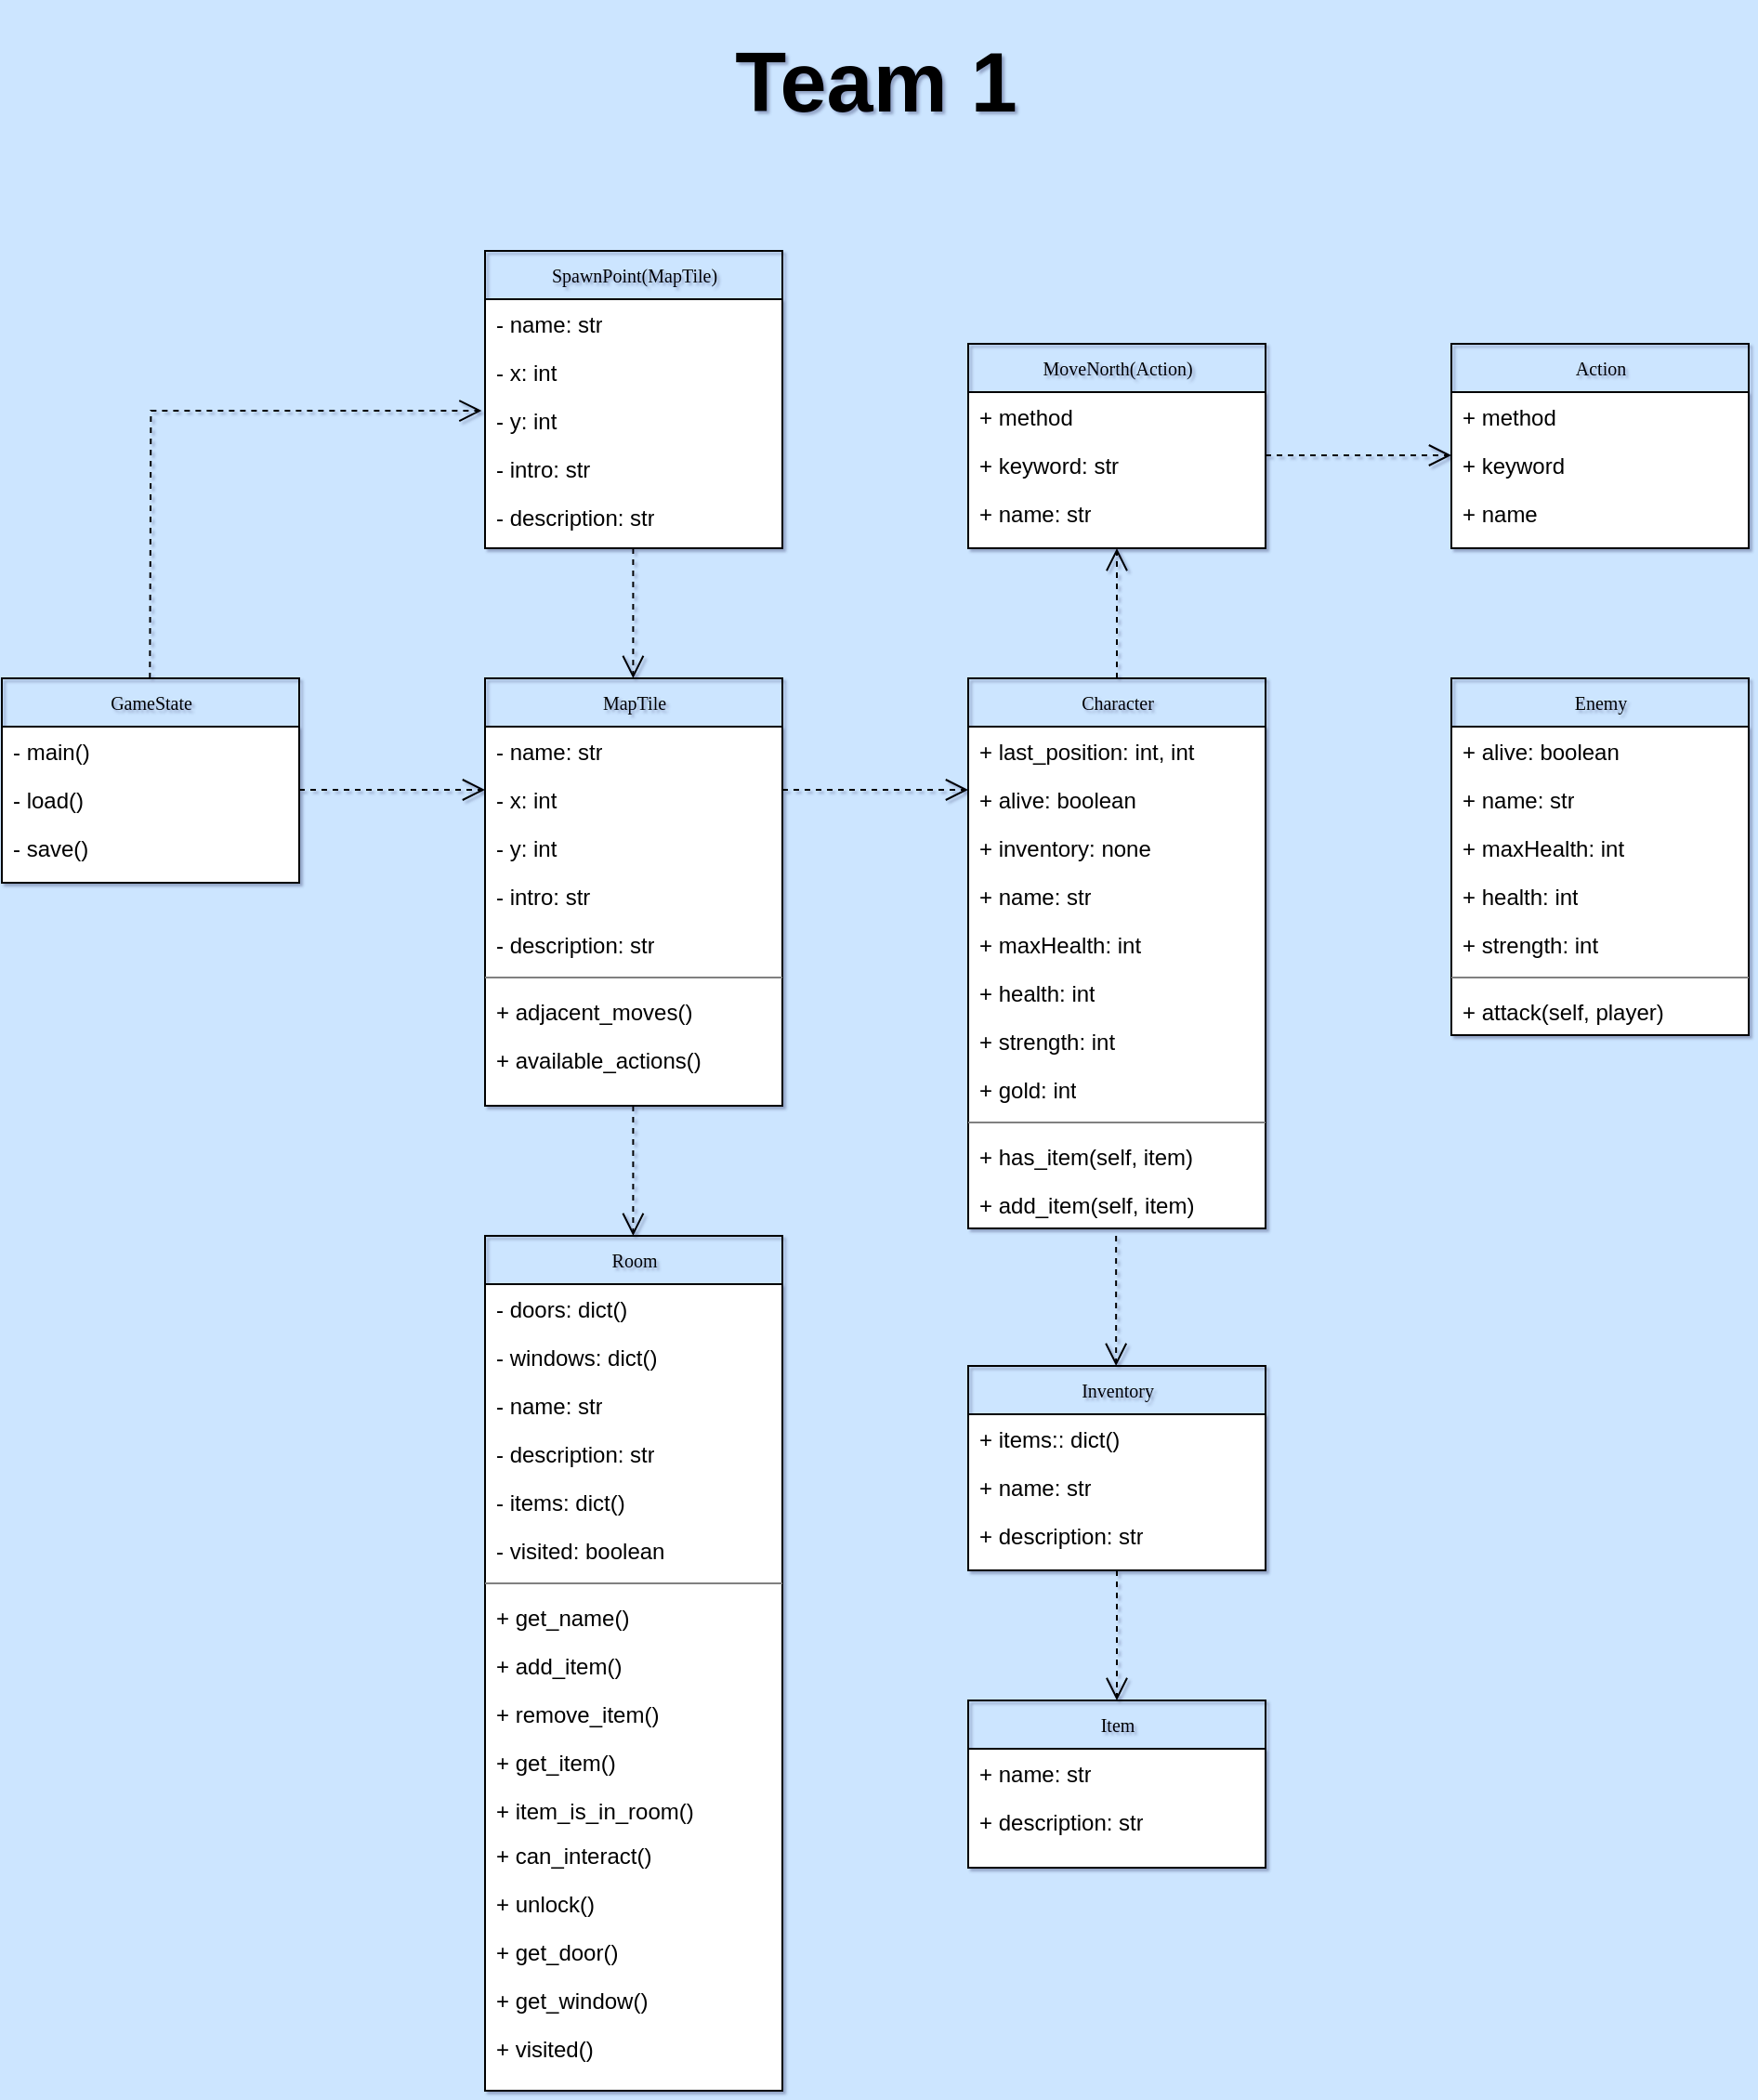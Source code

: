 <mxfile version="15.4.3" type="device"><diagram name="Page-1" id="c4acf3e9-155e-7222-9cf6-157b1a14988f"><mxGraphModel dx="2370" dy="1317" grid="0" gridSize="10" guides="1" tooltips="1" connect="1" arrows="1" fold="1" page="1" pageScale="1" pageWidth="1100" pageHeight="1300" background="#CCE5FF" math="0" shadow="1"><root><mxCell id="0"/><mxCell id="1" parent="0"/><mxCell id="17acba5748e5396b-2" value="Character" style="swimlane;html=1;fontStyle=0;childLayout=stackLayout;horizontal=1;startSize=26;fillColor=none;horizontalStack=0;resizeParent=1;resizeLast=0;collapsible=1;marginBottom=0;swimlaneFillColor=#ffffff;rounded=0;shadow=0;comic=0;labelBackgroundColor=none;strokeWidth=1;fontFamily=Verdana;fontSize=10;align=center;" parent="1" vertex="1"><mxGeometry x="600" y="429" width="160" height="296" as="geometry"/></mxCell><mxCell id="17acba5748e5396b-3" value="+ last_position: int, int&amp;nbsp;" style="text;html=1;strokeColor=none;fillColor=none;align=left;verticalAlign=top;spacingLeft=4;spacingRight=4;whiteSpace=wrap;overflow=hidden;rotatable=0;points=[[0,0.5],[1,0.5]];portConstraint=eastwest;" parent="17acba5748e5396b-2" vertex="1"><mxGeometry y="26" width="160" height="26" as="geometry"/></mxCell><mxCell id="17acba5748e5396b-4" value="+ alive: boolean" style="text;html=1;strokeColor=none;fillColor=none;align=left;verticalAlign=top;spacingLeft=4;spacingRight=4;whiteSpace=wrap;overflow=hidden;rotatable=0;points=[[0,0.5],[1,0.5]];portConstraint=eastwest;" parent="17acba5748e5396b-2" vertex="1"><mxGeometry y="52" width="160" height="26" as="geometry"/></mxCell><mxCell id="17acba5748e5396b-6" value="+ inventory: none" style="text;html=1;strokeColor=none;fillColor=none;align=left;verticalAlign=top;spacingLeft=4;spacingRight=4;whiteSpace=wrap;overflow=hidden;rotatable=0;points=[[0,0.5],[1,0.5]];portConstraint=eastwest;" parent="17acba5748e5396b-2" vertex="1"><mxGeometry y="78" width="160" height="26" as="geometry"/></mxCell><mxCell id="17acba5748e5396b-9" value="+ name: str" style="text;html=1;strokeColor=none;fillColor=none;align=left;verticalAlign=top;spacingLeft=4;spacingRight=4;whiteSpace=wrap;overflow=hidden;rotatable=0;points=[[0,0.5],[1,0.5]];portConstraint=eastwest;" parent="17acba5748e5396b-2" vertex="1"><mxGeometry y="104" width="160" height="26" as="geometry"/></mxCell><mxCell id="17acba5748e5396b-10" value="+ maxHealth: int" style="text;html=1;strokeColor=none;fillColor=none;align=left;verticalAlign=top;spacingLeft=4;spacingRight=4;whiteSpace=wrap;overflow=hidden;rotatable=0;points=[[0,0.5],[1,0.5]];portConstraint=eastwest;" parent="17acba5748e5396b-2" vertex="1"><mxGeometry y="130" width="160" height="26" as="geometry"/></mxCell><mxCell id="nHeyxt54QId-6FyE8QUF-78" value="+ health: int" style="text;html=1;strokeColor=none;fillColor=none;align=left;verticalAlign=top;spacingLeft=4;spacingRight=4;whiteSpace=wrap;overflow=hidden;rotatable=0;points=[[0,0.5],[1,0.5]];portConstraint=eastwest;" vertex="1" parent="17acba5748e5396b-2"><mxGeometry y="156" width="160" height="26" as="geometry"/></mxCell><mxCell id="nHeyxt54QId-6FyE8QUF-49" value="+ strength: int" style="text;html=1;strokeColor=none;fillColor=none;align=left;verticalAlign=top;spacingLeft=4;spacingRight=4;whiteSpace=wrap;overflow=hidden;rotatable=0;points=[[0,0.5],[1,0.5]];portConstraint=eastwest;" vertex="1" parent="17acba5748e5396b-2"><mxGeometry y="182" width="160" height="26" as="geometry"/></mxCell><mxCell id="17acba5748e5396b-8" value="+ gold: int" style="text;html=1;strokeColor=none;fillColor=none;align=left;verticalAlign=top;spacingLeft=4;spacingRight=4;whiteSpace=wrap;overflow=hidden;rotatable=0;points=[[0,0.5],[1,0.5]];portConstraint=eastwest;" parent="17acba5748e5396b-2" vertex="1"><mxGeometry y="208" width="160" height="26" as="geometry"/></mxCell><mxCell id="nHeyxt54QId-6FyE8QUF-61" value="" style="line;strokeWidth=1;html=1;perimeter=backbonePerimeter;points=[];outlineConnect=0;strokeColor=#808080;" vertex="1" parent="17acba5748e5396b-2"><mxGeometry y="234" width="160" height="10" as="geometry"/></mxCell><mxCell id="nHeyxt54QId-6FyE8QUF-63" value="+ has_item(self, item)" style="text;html=1;strokeColor=none;fillColor=none;align=left;verticalAlign=top;spacingLeft=4;spacingRight=4;whiteSpace=wrap;overflow=hidden;rotatable=0;points=[[0,0.5],[1,0.5]];portConstraint=eastwest;" vertex="1" parent="17acba5748e5396b-2"><mxGeometry y="244" width="160" height="26" as="geometry"/></mxCell><mxCell id="nHeyxt54QId-6FyE8QUF-64" value="+ add_item(self, item)" style="text;html=1;strokeColor=none;fillColor=none;align=left;verticalAlign=top;spacingLeft=4;spacingRight=4;whiteSpace=wrap;overflow=hidden;rotatable=0;points=[[0,0.5],[1,0.5]];portConstraint=eastwest;" vertex="1" parent="17acba5748e5396b-2"><mxGeometry y="270" width="160" height="26" as="geometry"/></mxCell><mxCell id="17acba5748e5396b-20" value="GameState" style="swimlane;html=1;fontStyle=0;childLayout=stackLayout;horizontal=1;startSize=26;fillColor=none;horizontalStack=0;resizeParent=1;resizeLast=0;collapsible=1;marginBottom=0;swimlaneFillColor=#ffffff;rounded=0;shadow=0;comic=0;labelBackgroundColor=none;strokeWidth=1;fontFamily=Verdana;fontSize=10;align=center;" parent="1" vertex="1"><mxGeometry x="80" y="429" width="160" height="110" as="geometry"/></mxCell><mxCell id="nHeyxt54QId-6FyE8QUF-81" value="- main()" style="text;html=1;strokeColor=none;fillColor=none;align=left;verticalAlign=top;spacingLeft=4;spacingRight=4;whiteSpace=wrap;overflow=hidden;rotatable=0;points=[[0,0.5],[1,0.5]];portConstraint=eastwest;" vertex="1" parent="17acba5748e5396b-20"><mxGeometry y="26" width="160" height="26" as="geometry"/></mxCell><mxCell id="nHeyxt54QId-6FyE8QUF-6" value="- load()" style="text;html=1;strokeColor=none;fillColor=none;align=left;verticalAlign=top;spacingLeft=4;spacingRight=4;whiteSpace=wrap;overflow=hidden;rotatable=0;points=[[0,0.5],[1,0.5]];portConstraint=eastwest;" vertex="1" parent="17acba5748e5396b-20"><mxGeometry y="52" width="160" height="26" as="geometry"/></mxCell><mxCell id="nHeyxt54QId-6FyE8QUF-80" value="- save()" style="text;html=1;strokeColor=none;fillColor=none;align=left;verticalAlign=top;spacingLeft=4;spacingRight=4;whiteSpace=wrap;overflow=hidden;rotatable=0;points=[[0,0.5],[1,0.5]];portConstraint=eastwest;" vertex="1" parent="17acba5748e5396b-20"><mxGeometry y="78" width="160" height="26" as="geometry"/></mxCell><mxCell id="17acba5748e5396b-30" value="Inventory" style="swimlane;html=1;fontStyle=0;childLayout=stackLayout;horizontal=1;startSize=26;fillColor=none;horizontalStack=0;resizeParent=1;resizeLast=0;collapsible=1;marginBottom=0;swimlaneFillColor=#ffffff;rounded=0;shadow=0;comic=0;labelBackgroundColor=none;strokeWidth=1;fontFamily=Verdana;fontSize=10;align=center;" parent="1" vertex="1"><mxGeometry x="600" y="799" width="160" height="110" as="geometry"/></mxCell><mxCell id="17acba5748e5396b-31" value="+ items:: dict()" style="text;html=1;strokeColor=none;fillColor=none;align=left;verticalAlign=top;spacingLeft=4;spacingRight=4;whiteSpace=wrap;overflow=hidden;rotatable=0;points=[[0,0.5],[1,0.5]];portConstraint=eastwest;" parent="17acba5748e5396b-30" vertex="1"><mxGeometry y="26" width="160" height="26" as="geometry"/></mxCell><mxCell id="nHeyxt54QId-6FyE8QUF-55" value="+ name: str" style="text;html=1;strokeColor=none;fillColor=none;align=left;verticalAlign=top;spacingLeft=4;spacingRight=4;whiteSpace=wrap;overflow=hidden;rotatable=0;points=[[0,0.5],[1,0.5]];portConstraint=eastwest;" vertex="1" parent="17acba5748e5396b-30"><mxGeometry y="52" width="160" height="26" as="geometry"/></mxCell><mxCell id="nHeyxt54QId-6FyE8QUF-56" value="+ description: str" style="text;html=1;strokeColor=none;fillColor=none;align=left;verticalAlign=top;spacingLeft=4;spacingRight=4;whiteSpace=wrap;overflow=hidden;rotatable=0;points=[[0,0.5],[1,0.5]];portConstraint=eastwest;" vertex="1" parent="17acba5748e5396b-30"><mxGeometry y="78" width="160" height="26" as="geometry"/></mxCell><mxCell id="5d2195bd80daf111-1" value="Action" style="swimlane;html=1;fontStyle=0;childLayout=stackLayout;horizontal=1;startSize=26;fillColor=none;horizontalStack=0;resizeParent=1;resizeLast=0;collapsible=1;marginBottom=0;swimlaneFillColor=#ffffff;rounded=0;shadow=0;comic=0;labelBackgroundColor=none;strokeWidth=1;fontFamily=Verdana;fontSize=10;align=center;" parent="1" vertex="1"><mxGeometry x="860" y="249" width="160" height="110" as="geometry"/></mxCell><mxCell id="5d2195bd80daf111-2" value="+ method" style="text;html=1;strokeColor=none;fillColor=none;align=left;verticalAlign=top;spacingLeft=4;spacingRight=4;whiteSpace=wrap;overflow=hidden;rotatable=0;points=[[0,0.5],[1,0.5]];portConstraint=eastwest;" parent="5d2195bd80daf111-1" vertex="1"><mxGeometry y="26" width="160" height="26" as="geometry"/></mxCell><mxCell id="5d2195bd80daf111-3" value="+ keyword" style="text;html=1;strokeColor=none;fillColor=none;align=left;verticalAlign=top;spacingLeft=4;spacingRight=4;whiteSpace=wrap;overflow=hidden;rotatable=0;points=[[0,0.5],[1,0.5]];portConstraint=eastwest;" parent="5d2195bd80daf111-1" vertex="1"><mxGeometry y="52" width="160" height="26" as="geometry"/></mxCell><mxCell id="5d2195bd80daf111-4" value="+ name" style="text;html=1;strokeColor=none;fillColor=none;align=left;verticalAlign=top;spacingLeft=4;spacingRight=4;whiteSpace=wrap;overflow=hidden;rotatable=0;points=[[0,0.5],[1,0.5]];portConstraint=eastwest;" parent="5d2195bd80daf111-1" vertex="1"><mxGeometry y="78" width="160" height="26" as="geometry"/></mxCell><mxCell id="5d2195bd80daf111-31" style="edgeStyle=orthogonalEdgeStyle;rounded=0;html=1;dashed=1;labelBackgroundColor=none;startFill=0;endArrow=open;endFill=0;endSize=10;fontFamily=Verdana;fontSize=10;" parent="1" edge="1"><mxGeometry relative="1" as="geometry"><Array as="points"><mxPoint x="340" y="489"/><mxPoint x="340" y="489"/></Array><mxPoint x="240" y="489" as="sourcePoint"/><mxPoint x="340" y="489" as="targetPoint"/></mxGeometry></mxCell><mxCell id="nHeyxt54QId-6FyE8QUF-7" value="Room" style="swimlane;html=1;fontStyle=0;childLayout=stackLayout;horizontal=1;startSize=26;fillColor=none;horizontalStack=0;resizeParent=1;resizeLast=0;collapsible=1;marginBottom=0;swimlaneFillColor=#ffffff;rounded=0;shadow=0;comic=0;labelBackgroundColor=none;strokeWidth=1;fontFamily=Verdana;fontSize=10;align=center;" vertex="1" parent="1"><mxGeometry x="340" y="729" width="160" height="460" as="geometry"/></mxCell><mxCell id="nHeyxt54QId-6FyE8QUF-8" value="- doors: dict()" style="text;html=1;strokeColor=none;fillColor=none;align=left;verticalAlign=top;spacingLeft=4;spacingRight=4;whiteSpace=wrap;overflow=hidden;rotatable=0;points=[[0,0.5],[1,0.5]];portConstraint=eastwest;" vertex="1" parent="nHeyxt54QId-6FyE8QUF-7"><mxGeometry y="26" width="160" height="26" as="geometry"/></mxCell><mxCell id="nHeyxt54QId-6FyE8QUF-10" value="- windows: dict()" style="text;html=1;strokeColor=none;fillColor=none;align=left;verticalAlign=top;spacingLeft=4;spacingRight=4;whiteSpace=wrap;overflow=hidden;rotatable=0;points=[[0,0.5],[1,0.5]];portConstraint=eastwest;" vertex="1" parent="nHeyxt54QId-6FyE8QUF-7"><mxGeometry y="52" width="160" height="26" as="geometry"/></mxCell><mxCell id="nHeyxt54QId-6FyE8QUF-15" value="- name: str" style="text;html=1;strokeColor=none;fillColor=none;align=left;verticalAlign=top;spacingLeft=4;spacingRight=4;whiteSpace=wrap;overflow=hidden;rotatable=0;points=[[0,0.5],[1,0.5]];portConstraint=eastwest;" vertex="1" parent="nHeyxt54QId-6FyE8QUF-7"><mxGeometry y="78" width="160" height="26" as="geometry"/></mxCell><mxCell id="nHeyxt54QId-6FyE8QUF-16" value="- description: str" style="text;html=1;strokeColor=none;fillColor=none;align=left;verticalAlign=top;spacingLeft=4;spacingRight=4;whiteSpace=wrap;overflow=hidden;rotatable=0;points=[[0,0.5],[1,0.5]];portConstraint=eastwest;" vertex="1" parent="nHeyxt54QId-6FyE8QUF-7"><mxGeometry y="104" width="160" height="26" as="geometry"/></mxCell><mxCell id="nHeyxt54QId-6FyE8QUF-11" value="- items: dict()" style="text;html=1;strokeColor=none;fillColor=none;align=left;verticalAlign=top;spacingLeft=4;spacingRight=4;whiteSpace=wrap;overflow=hidden;rotatable=0;points=[[0,0.5],[1,0.5]];portConstraint=eastwest;" vertex="1" parent="nHeyxt54QId-6FyE8QUF-7"><mxGeometry y="130" width="160" height="26" as="geometry"/></mxCell><mxCell id="nHeyxt54QId-6FyE8QUF-17" value="- visited: boolean" style="text;html=1;strokeColor=none;fillColor=none;align=left;verticalAlign=top;spacingLeft=4;spacingRight=4;whiteSpace=wrap;overflow=hidden;rotatable=0;points=[[0,0.5],[1,0.5]];portConstraint=eastwest;" vertex="1" parent="nHeyxt54QId-6FyE8QUF-7"><mxGeometry y="156" width="160" height="26" as="geometry"/></mxCell><mxCell id="nHeyxt54QId-6FyE8QUF-9" value="" style="line;strokeWidth=1;html=1;perimeter=backbonePerimeter;points=[];outlineConnect=0;strokeColor=#808080;" vertex="1" parent="nHeyxt54QId-6FyE8QUF-7"><mxGeometry y="182" width="160" height="10" as="geometry"/></mxCell><mxCell id="nHeyxt54QId-6FyE8QUF-12" value="+ get_name()" style="text;html=1;strokeColor=none;fillColor=none;align=left;verticalAlign=top;spacingLeft=4;spacingRight=4;whiteSpace=wrap;overflow=hidden;rotatable=0;points=[[0,0.5],[1,0.5]];portConstraint=eastwest;" vertex="1" parent="nHeyxt54QId-6FyE8QUF-7"><mxGeometry y="192" width="160" height="26" as="geometry"/></mxCell><mxCell id="nHeyxt54QId-6FyE8QUF-13" value="+ add_item()" style="text;html=1;strokeColor=none;fillColor=none;align=left;verticalAlign=top;spacingLeft=4;spacingRight=4;whiteSpace=wrap;overflow=hidden;rotatable=0;points=[[0,0.5],[1,0.5]];portConstraint=eastwest;" vertex="1" parent="nHeyxt54QId-6FyE8QUF-7"><mxGeometry y="218" width="160" height="26" as="geometry"/></mxCell><mxCell id="nHeyxt54QId-6FyE8QUF-19" value="+ remove_item()" style="text;html=1;strokeColor=none;fillColor=none;align=left;verticalAlign=top;spacingLeft=4;spacingRight=4;whiteSpace=wrap;overflow=hidden;rotatable=0;points=[[0,0.5],[1,0.5]];portConstraint=eastwest;" vertex="1" parent="nHeyxt54QId-6FyE8QUF-7"><mxGeometry y="244" width="160" height="26" as="geometry"/></mxCell><mxCell id="nHeyxt54QId-6FyE8QUF-20" value="+ get_item()" style="text;html=1;strokeColor=none;fillColor=none;align=left;verticalAlign=top;spacingLeft=4;spacingRight=4;whiteSpace=wrap;overflow=hidden;rotatable=0;points=[[0,0.5],[1,0.5]];portConstraint=eastwest;" vertex="1" parent="nHeyxt54QId-6FyE8QUF-7"><mxGeometry y="270" width="160" height="26" as="geometry"/></mxCell><mxCell id="nHeyxt54QId-6FyE8QUF-21" value="+ item_is_in_room()" style="text;html=1;strokeColor=none;fillColor=none;align=left;verticalAlign=top;spacingLeft=4;spacingRight=4;whiteSpace=wrap;overflow=hidden;rotatable=0;points=[[0,0.5],[1,0.5]];portConstraint=eastwest;" vertex="1" parent="nHeyxt54QId-6FyE8QUF-7"><mxGeometry y="296" width="160" height="24" as="geometry"/></mxCell><mxCell id="nHeyxt54QId-6FyE8QUF-22" value="+ can_interact()" style="text;html=1;strokeColor=none;fillColor=none;align=left;verticalAlign=top;spacingLeft=4;spacingRight=4;whiteSpace=wrap;overflow=hidden;rotatable=0;points=[[0,0.5],[1,0.5]];portConstraint=eastwest;" vertex="1" parent="nHeyxt54QId-6FyE8QUF-7"><mxGeometry y="320" width="160" height="26" as="geometry"/></mxCell><mxCell id="nHeyxt54QId-6FyE8QUF-23" value="+ unlock()" style="text;html=1;strokeColor=none;fillColor=none;align=left;verticalAlign=top;spacingLeft=4;spacingRight=4;whiteSpace=wrap;overflow=hidden;rotatable=0;points=[[0,0.5],[1,0.5]];portConstraint=eastwest;" vertex="1" parent="nHeyxt54QId-6FyE8QUF-7"><mxGeometry y="346" width="160" height="26" as="geometry"/></mxCell><mxCell id="nHeyxt54QId-6FyE8QUF-24" value="+ get_door()" style="text;html=1;strokeColor=none;fillColor=none;align=left;verticalAlign=top;spacingLeft=4;spacingRight=4;whiteSpace=wrap;overflow=hidden;rotatable=0;points=[[0,0.5],[1,0.5]];portConstraint=eastwest;" vertex="1" parent="nHeyxt54QId-6FyE8QUF-7"><mxGeometry y="372" width="160" height="26" as="geometry"/></mxCell><mxCell id="nHeyxt54QId-6FyE8QUF-25" value="+ get_window()" style="text;html=1;strokeColor=none;fillColor=none;align=left;verticalAlign=top;spacingLeft=4;spacingRight=4;whiteSpace=wrap;overflow=hidden;rotatable=0;points=[[0,0.5],[1,0.5]];portConstraint=eastwest;" vertex="1" parent="nHeyxt54QId-6FyE8QUF-7"><mxGeometry y="398" width="160" height="26" as="geometry"/></mxCell><mxCell id="nHeyxt54QId-6FyE8QUF-26" value="+ visited()" style="text;html=1;strokeColor=none;fillColor=none;align=left;verticalAlign=top;spacingLeft=4;spacingRight=4;whiteSpace=wrap;overflow=hidden;rotatable=0;points=[[0,0.5],[1,0.5]];portConstraint=eastwest;" vertex="1" parent="nHeyxt54QId-6FyE8QUF-7"><mxGeometry y="424" width="160" height="26" as="geometry"/></mxCell><mxCell id="nHeyxt54QId-6FyE8QUF-27" value="MapTile" style="swimlane;html=1;fontStyle=0;childLayout=stackLayout;horizontal=1;startSize=26;fillColor=none;horizontalStack=0;resizeParent=1;resizeLast=0;collapsible=1;marginBottom=0;swimlaneFillColor=#ffffff;rounded=0;shadow=0;comic=0;labelBackgroundColor=none;strokeWidth=1;fontFamily=Verdana;fontSize=10;align=center;" vertex="1" parent="1"><mxGeometry x="340" y="429" width="160" height="230" as="geometry"/></mxCell><mxCell id="nHeyxt54QId-6FyE8QUF-28" value="- name: str&lt;br&gt;" style="text;html=1;strokeColor=none;fillColor=none;align=left;verticalAlign=top;spacingLeft=4;spacingRight=4;whiteSpace=wrap;overflow=hidden;rotatable=0;points=[[0,0.5],[1,0.5]];portConstraint=eastwest;" vertex="1" parent="nHeyxt54QId-6FyE8QUF-27"><mxGeometry y="26" width="160" height="26" as="geometry"/></mxCell><mxCell id="nHeyxt54QId-6FyE8QUF-30" value="- x: int" style="text;html=1;strokeColor=none;fillColor=none;align=left;verticalAlign=top;spacingLeft=4;spacingRight=4;whiteSpace=wrap;overflow=hidden;rotatable=0;points=[[0,0.5],[1,0.5]];portConstraint=eastwest;" vertex="1" parent="nHeyxt54QId-6FyE8QUF-27"><mxGeometry y="52" width="160" height="26" as="geometry"/></mxCell><mxCell id="nHeyxt54QId-6FyE8QUF-37" value="- y: int" style="text;html=1;strokeColor=none;fillColor=none;align=left;verticalAlign=top;spacingLeft=4;spacingRight=4;whiteSpace=wrap;overflow=hidden;rotatable=0;points=[[0,0.5],[1,0.5]];portConstraint=eastwest;" vertex="1" parent="nHeyxt54QId-6FyE8QUF-27"><mxGeometry y="78" width="160" height="26" as="geometry"/></mxCell><mxCell id="nHeyxt54QId-6FyE8QUF-36" value="- intro: str" style="text;html=1;strokeColor=none;fillColor=none;align=left;verticalAlign=top;spacingLeft=4;spacingRight=4;whiteSpace=wrap;overflow=hidden;rotatable=0;points=[[0,0.5],[1,0.5]];portConstraint=eastwest;" vertex="1" parent="nHeyxt54QId-6FyE8QUF-27"><mxGeometry y="104" width="160" height="26" as="geometry"/></mxCell><mxCell id="nHeyxt54QId-6FyE8QUF-35" value="- description: str" style="text;html=1;strokeColor=none;fillColor=none;align=left;verticalAlign=top;spacingLeft=4;spacingRight=4;whiteSpace=wrap;overflow=hidden;rotatable=0;points=[[0,0.5],[1,0.5]];portConstraint=eastwest;" vertex="1" parent="nHeyxt54QId-6FyE8QUF-27"><mxGeometry y="130" width="160" height="26" as="geometry"/></mxCell><mxCell id="nHeyxt54QId-6FyE8QUF-29" value="" style="line;strokeWidth=1;html=1;perimeter=backbonePerimeter;points=[];outlineConnect=0;strokeColor=#808080;" vertex="1" parent="nHeyxt54QId-6FyE8QUF-27"><mxGeometry y="156" width="160" height="10" as="geometry"/></mxCell><mxCell id="nHeyxt54QId-6FyE8QUF-34" value="+ adjacent_moves()" style="text;html=1;strokeColor=none;fillColor=none;align=left;verticalAlign=top;spacingLeft=4;spacingRight=4;whiteSpace=wrap;overflow=hidden;rotatable=0;points=[[0,0.5],[1,0.5]];portConstraint=eastwest;" vertex="1" parent="nHeyxt54QId-6FyE8QUF-27"><mxGeometry y="166" width="160" height="26" as="geometry"/></mxCell><mxCell id="nHeyxt54QId-6FyE8QUF-31" value="+ available_actions()" style="text;html=1;strokeColor=none;fillColor=none;align=left;verticalAlign=top;spacingLeft=4;spacingRight=4;whiteSpace=wrap;overflow=hidden;rotatable=0;points=[[0,0.5],[1,0.5]];portConstraint=eastwest;" vertex="1" parent="nHeyxt54QId-6FyE8QUF-27"><mxGeometry y="192" width="160" height="26" as="geometry"/></mxCell><mxCell id="nHeyxt54QId-6FyE8QUF-39" value="SpawnPoint(MapTile)" style="swimlane;html=1;fontStyle=0;childLayout=stackLayout;horizontal=1;startSize=26;fillColor=none;horizontalStack=0;resizeParent=1;resizeLast=0;collapsible=1;marginBottom=0;swimlaneFillColor=#ffffff;rounded=0;shadow=0;comic=0;labelBackgroundColor=none;strokeWidth=1;fontFamily=Verdana;fontSize=10;align=center;" vertex="1" parent="1"><mxGeometry x="340" y="199" width="160" height="160" as="geometry"/></mxCell><mxCell id="nHeyxt54QId-6FyE8QUF-40" value="- name: str&lt;br&gt;" style="text;html=1;strokeColor=none;fillColor=none;align=left;verticalAlign=top;spacingLeft=4;spacingRight=4;whiteSpace=wrap;overflow=hidden;rotatable=0;points=[[0,0.5],[1,0.5]];portConstraint=eastwest;" vertex="1" parent="nHeyxt54QId-6FyE8QUF-39"><mxGeometry y="26" width="160" height="26" as="geometry"/></mxCell><mxCell id="nHeyxt54QId-6FyE8QUF-41" value="- x: int" style="text;html=1;strokeColor=none;fillColor=none;align=left;verticalAlign=top;spacingLeft=4;spacingRight=4;whiteSpace=wrap;overflow=hidden;rotatable=0;points=[[0,0.5],[1,0.5]];portConstraint=eastwest;" vertex="1" parent="nHeyxt54QId-6FyE8QUF-39"><mxGeometry y="52" width="160" height="26" as="geometry"/></mxCell><mxCell id="nHeyxt54QId-6FyE8QUF-42" value="- y: int" style="text;html=1;strokeColor=none;fillColor=none;align=left;verticalAlign=top;spacingLeft=4;spacingRight=4;whiteSpace=wrap;overflow=hidden;rotatable=0;points=[[0,0.5],[1,0.5]];portConstraint=eastwest;" vertex="1" parent="nHeyxt54QId-6FyE8QUF-39"><mxGeometry y="78" width="160" height="26" as="geometry"/></mxCell><mxCell id="nHeyxt54QId-6FyE8QUF-43" value="- intro: str" style="text;html=1;strokeColor=none;fillColor=none;align=left;verticalAlign=top;spacingLeft=4;spacingRight=4;whiteSpace=wrap;overflow=hidden;rotatable=0;points=[[0,0.5],[1,0.5]];portConstraint=eastwest;" vertex="1" parent="nHeyxt54QId-6FyE8QUF-39"><mxGeometry y="104" width="160" height="26" as="geometry"/></mxCell><mxCell id="nHeyxt54QId-6FyE8QUF-44" value="- description: str" style="text;html=1;strokeColor=none;fillColor=none;align=left;verticalAlign=top;spacingLeft=4;spacingRight=4;whiteSpace=wrap;overflow=hidden;rotatable=0;points=[[0,0.5],[1,0.5]];portConstraint=eastwest;" vertex="1" parent="nHeyxt54QId-6FyE8QUF-39"><mxGeometry y="130" width="160" height="26" as="geometry"/></mxCell><mxCell id="nHeyxt54QId-6FyE8QUF-51" value="MoveNorth(Action)" style="swimlane;html=1;fontStyle=0;childLayout=stackLayout;horizontal=1;startSize=26;fillColor=none;horizontalStack=0;resizeParent=1;resizeLast=0;collapsible=1;marginBottom=0;swimlaneFillColor=#ffffff;rounded=0;shadow=0;comic=0;labelBackgroundColor=none;strokeWidth=1;fontFamily=Verdana;fontSize=10;align=center;" vertex="1" parent="1"><mxGeometry x="600" y="249" width="160" height="110" as="geometry"/></mxCell><mxCell id="nHeyxt54QId-6FyE8QUF-52" value="+ method" style="text;html=1;strokeColor=none;fillColor=none;align=left;verticalAlign=top;spacingLeft=4;spacingRight=4;whiteSpace=wrap;overflow=hidden;rotatable=0;points=[[0,0.5],[1,0.5]];portConstraint=eastwest;" vertex="1" parent="nHeyxt54QId-6FyE8QUF-51"><mxGeometry y="26" width="160" height="26" as="geometry"/></mxCell><mxCell id="nHeyxt54QId-6FyE8QUF-53" value="+ keyword: str" style="text;html=1;strokeColor=none;fillColor=none;align=left;verticalAlign=top;spacingLeft=4;spacingRight=4;whiteSpace=wrap;overflow=hidden;rotatable=0;points=[[0,0.5],[1,0.5]];portConstraint=eastwest;" vertex="1" parent="nHeyxt54QId-6FyE8QUF-51"><mxGeometry y="52" width="160" height="26" as="geometry"/></mxCell><mxCell id="nHeyxt54QId-6FyE8QUF-54" value="+ name: str" style="text;html=1;strokeColor=none;fillColor=none;align=left;verticalAlign=top;spacingLeft=4;spacingRight=4;whiteSpace=wrap;overflow=hidden;rotatable=0;points=[[0,0.5],[1,0.5]];portConstraint=eastwest;" vertex="1" parent="nHeyxt54QId-6FyE8QUF-51"><mxGeometry y="78" width="160" height="26" as="geometry"/></mxCell><mxCell id="nHeyxt54QId-6FyE8QUF-57" value="Item" style="swimlane;html=1;fontStyle=0;childLayout=stackLayout;horizontal=1;startSize=26;fillColor=none;horizontalStack=0;resizeParent=1;resizeLast=0;collapsible=1;marginBottom=0;swimlaneFillColor=#ffffff;rounded=0;shadow=0;comic=0;labelBackgroundColor=none;strokeWidth=1;fontFamily=Verdana;fontSize=10;align=center;" vertex="1" parent="1"><mxGeometry x="600" y="979" width="160" height="90" as="geometry"/></mxCell><mxCell id="nHeyxt54QId-6FyE8QUF-59" value="+ name: str" style="text;html=1;strokeColor=none;fillColor=none;align=left;verticalAlign=top;spacingLeft=4;spacingRight=4;whiteSpace=wrap;overflow=hidden;rotatable=0;points=[[0,0.5],[1,0.5]];portConstraint=eastwest;" vertex="1" parent="nHeyxt54QId-6FyE8QUF-57"><mxGeometry y="26" width="160" height="26" as="geometry"/></mxCell><mxCell id="nHeyxt54QId-6FyE8QUF-60" value="+ description: str" style="text;html=1;strokeColor=none;fillColor=none;align=left;verticalAlign=top;spacingLeft=4;spacingRight=4;whiteSpace=wrap;overflow=hidden;rotatable=0;points=[[0,0.5],[1,0.5]];portConstraint=eastwest;" vertex="1" parent="nHeyxt54QId-6FyE8QUF-57"><mxGeometry y="52" width="160" height="26" as="geometry"/></mxCell><mxCell id="nHeyxt54QId-6FyE8QUF-65" value="Enemy" style="swimlane;html=1;fontStyle=0;childLayout=stackLayout;horizontal=1;startSize=26;fillColor=none;horizontalStack=0;resizeParent=1;resizeLast=0;collapsible=1;marginBottom=0;swimlaneFillColor=#ffffff;rounded=0;shadow=0;comic=0;labelBackgroundColor=none;strokeWidth=1;fontFamily=Verdana;fontSize=10;align=center;" vertex="1" parent="1"><mxGeometry x="860" y="429" width="160" height="192" as="geometry"/></mxCell><mxCell id="nHeyxt54QId-6FyE8QUF-66" value="+ alive: boolean" style="text;html=1;strokeColor=none;fillColor=none;align=left;verticalAlign=top;spacingLeft=4;spacingRight=4;whiteSpace=wrap;overflow=hidden;rotatable=0;points=[[0,0.5],[1,0.5]];portConstraint=eastwest;" vertex="1" parent="nHeyxt54QId-6FyE8QUF-65"><mxGeometry y="26" width="160" height="26" as="geometry"/></mxCell><mxCell id="nHeyxt54QId-6FyE8QUF-69" value="+ name: str" style="text;html=1;strokeColor=none;fillColor=none;align=left;verticalAlign=top;spacingLeft=4;spacingRight=4;whiteSpace=wrap;overflow=hidden;rotatable=0;points=[[0,0.5],[1,0.5]];portConstraint=eastwest;" vertex="1" parent="nHeyxt54QId-6FyE8QUF-65"><mxGeometry y="52" width="160" height="26" as="geometry"/></mxCell><mxCell id="nHeyxt54QId-6FyE8QUF-79" value="+ maxHealth: int" style="text;html=1;strokeColor=none;fillColor=none;align=left;verticalAlign=top;spacingLeft=4;spacingRight=4;whiteSpace=wrap;overflow=hidden;rotatable=0;points=[[0,0.5],[1,0.5]];portConstraint=eastwest;" vertex="1" parent="nHeyxt54QId-6FyE8QUF-65"><mxGeometry y="78" width="160" height="26" as="geometry"/></mxCell><mxCell id="nHeyxt54QId-6FyE8QUF-70" value="+ health: int" style="text;html=1;strokeColor=none;fillColor=none;align=left;verticalAlign=top;spacingLeft=4;spacingRight=4;whiteSpace=wrap;overflow=hidden;rotatable=0;points=[[0,0.5],[1,0.5]];portConstraint=eastwest;" vertex="1" parent="nHeyxt54QId-6FyE8QUF-65"><mxGeometry y="104" width="160" height="26" as="geometry"/></mxCell><mxCell id="nHeyxt54QId-6FyE8QUF-71" value="+ strength: int" style="text;html=1;strokeColor=none;fillColor=none;align=left;verticalAlign=top;spacingLeft=4;spacingRight=4;whiteSpace=wrap;overflow=hidden;rotatable=0;points=[[0,0.5],[1,0.5]];portConstraint=eastwest;" vertex="1" parent="nHeyxt54QId-6FyE8QUF-65"><mxGeometry y="130" width="160" height="26" as="geometry"/></mxCell><mxCell id="nHeyxt54QId-6FyE8QUF-73" value="" style="line;strokeWidth=1;html=1;perimeter=backbonePerimeter;points=[];outlineConnect=0;strokeColor=#808080;" vertex="1" parent="nHeyxt54QId-6FyE8QUF-65"><mxGeometry y="156" width="160" height="10" as="geometry"/></mxCell><mxCell id="nHeyxt54QId-6FyE8QUF-74" value="+ attack(self, player)" style="text;html=1;strokeColor=none;fillColor=none;align=left;verticalAlign=top;spacingLeft=4;spacingRight=4;whiteSpace=wrap;overflow=hidden;rotatable=0;points=[[0,0.5],[1,0.5]];portConstraint=eastwest;" vertex="1" parent="nHeyxt54QId-6FyE8QUF-65"><mxGeometry y="166" width="160" height="26" as="geometry"/></mxCell><mxCell id="nHeyxt54QId-6FyE8QUF-83" style="edgeStyle=orthogonalEdgeStyle;rounded=0;html=1;dashed=1;labelBackgroundColor=none;startFill=0;endArrow=open;endFill=0;endSize=10;fontFamily=Verdana;fontSize=10;" edge="1" parent="1"><mxGeometry relative="1" as="geometry"><Array as="points"><mxPoint x="600" y="489"/><mxPoint x="600" y="489"/></Array><mxPoint x="500" y="489" as="sourcePoint"/><mxPoint x="600" y="489" as="targetPoint"/></mxGeometry></mxCell><mxCell id="nHeyxt54QId-6FyE8QUF-85" style="edgeStyle=orthogonalEdgeStyle;rounded=0;html=1;dashed=1;labelBackgroundColor=none;startFill=0;endArrow=open;endFill=0;endSize=10;fontFamily=Verdana;fontSize=10;entryX=0.5;entryY=0;entryDx=0;entryDy=0;exitX=0.5;exitY=1;exitDx=0;exitDy=0;" edge="1" parent="1" source="17acba5748e5396b-30" target="nHeyxt54QId-6FyE8QUF-57"><mxGeometry relative="1" as="geometry"><Array as="points"/><mxPoint x="670" y="929.58" as="sourcePoint"/><mxPoint x="770" y="929.58" as="targetPoint"/></mxGeometry></mxCell><mxCell id="nHeyxt54QId-6FyE8QUF-86" style="edgeStyle=orthogonalEdgeStyle;rounded=0;html=1;dashed=1;labelBackgroundColor=none;startFill=0;endArrow=open;endFill=0;endSize=10;fontFamily=Verdana;fontSize=10;entryX=0.5;entryY=0;entryDx=0;entryDy=0;exitX=0.5;exitY=1;exitDx=0;exitDy=0;" edge="1" parent="1"><mxGeometry relative="1" as="geometry"><Array as="points"/><mxPoint x="679.58" y="729" as="sourcePoint"/><mxPoint x="679.58" y="799" as="targetPoint"/></mxGeometry></mxCell><mxCell id="nHeyxt54QId-6FyE8QUF-89" style="edgeStyle=orthogonalEdgeStyle;rounded=0;html=1;dashed=1;labelBackgroundColor=none;startFill=0;endArrow=open;endFill=0;endSize=10;fontFamily=Verdana;fontSize=10;exitX=0.5;exitY=0;exitDx=0;exitDy=0;entryX=0.5;entryY=1;entryDx=0;entryDy=0;" edge="1" parent="1" source="17acba5748e5396b-2" target="nHeyxt54QId-6FyE8QUF-51"><mxGeometry relative="1" as="geometry"><Array as="points"/><mxPoint x="679.5" y="359" as="sourcePoint"/><mxPoint x="830" y="359" as="targetPoint"/></mxGeometry></mxCell><mxCell id="nHeyxt54QId-6FyE8QUF-92" style="edgeStyle=orthogonalEdgeStyle;rounded=0;html=1;dashed=1;labelBackgroundColor=none;startFill=0;endArrow=open;endFill=0;endSize=10;fontFamily=Verdana;fontSize=10;entryX=0.5;entryY=0;entryDx=0;entryDy=0;exitX=0.5;exitY=1;exitDx=0;exitDy=0;" edge="1" parent="1"><mxGeometry relative="1" as="geometry"><Array as="points"/><mxPoint x="419.71" y="659" as="sourcePoint"/><mxPoint x="419.71" y="729" as="targetPoint"/></mxGeometry></mxCell><mxCell id="nHeyxt54QId-6FyE8QUF-93" style="edgeStyle=orthogonalEdgeStyle;rounded=0;html=1;dashed=1;labelBackgroundColor=none;startFill=0;endArrow=open;endFill=0;endSize=10;fontFamily=Verdana;fontSize=10;" edge="1" parent="1"><mxGeometry relative="1" as="geometry"><Array as="points"><mxPoint x="860" y="309"/><mxPoint x="860" y="309"/></Array><mxPoint x="760" y="309" as="sourcePoint"/><mxPoint x="860" y="309" as="targetPoint"/></mxGeometry></mxCell><mxCell id="nHeyxt54QId-6FyE8QUF-94" style="edgeStyle=orthogonalEdgeStyle;rounded=0;html=1;dashed=1;labelBackgroundColor=none;startFill=0;endArrow=open;endFill=0;endSize=10;fontFamily=Verdana;fontSize=10;entryX=0.5;entryY=0;entryDx=0;entryDy=0;exitX=0.5;exitY=1;exitDx=0;exitDy=0;" edge="1" parent="1"><mxGeometry relative="1" as="geometry"><Array as="points"/><mxPoint x="419.71" y="359" as="sourcePoint"/><mxPoint x="419.71" y="429" as="targetPoint"/></mxGeometry></mxCell><mxCell id="nHeyxt54QId-6FyE8QUF-95" style="edgeStyle=orthogonalEdgeStyle;rounded=0;html=1;dashed=1;labelBackgroundColor=none;startFill=0;endArrow=open;endFill=0;endSize=10;fontFamily=Verdana;fontSize=10;exitX=0.5;exitY=0;exitDx=0;exitDy=0;entryX=-0.011;entryY=0.309;entryDx=0;entryDy=0;entryPerimeter=0;" edge="1" parent="1" target="nHeyxt54QId-6FyE8QUF-42"><mxGeometry relative="1" as="geometry"><Array as="points"/><mxPoint x="159.66" y="429" as="sourcePoint"/><mxPoint x="159.66" y="359" as="targetPoint"/></mxGeometry></mxCell><mxCell id="nHeyxt54QId-6FyE8QUF-96" value="&lt;h1&gt;&lt;font style=&quot;font-size: 45px&quot;&gt;&lt;b&gt;Team 1&lt;/b&gt;&lt;/font&gt;&lt;/h1&gt;" style="text;html=1;align=center;verticalAlign=middle;resizable=0;points=[];autosize=1;strokeColor=none;fillColor=none;" vertex="1" parent="1"><mxGeometry x="469" y="79" width="162" height="57" as="geometry"/></mxCell></root></mxGraphModel></diagram></mxfile>